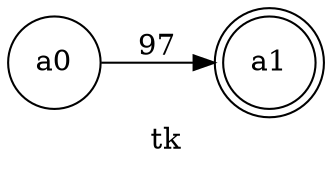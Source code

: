 // AFN
digraph {
	rankdir=LR
	label=tk
	1490251714624 [label=a0 shape=circle]
	1490251716928 [label=a1 shape=doublecircle]
	1490251714624 -> 1490251716928 [label=97]
}
